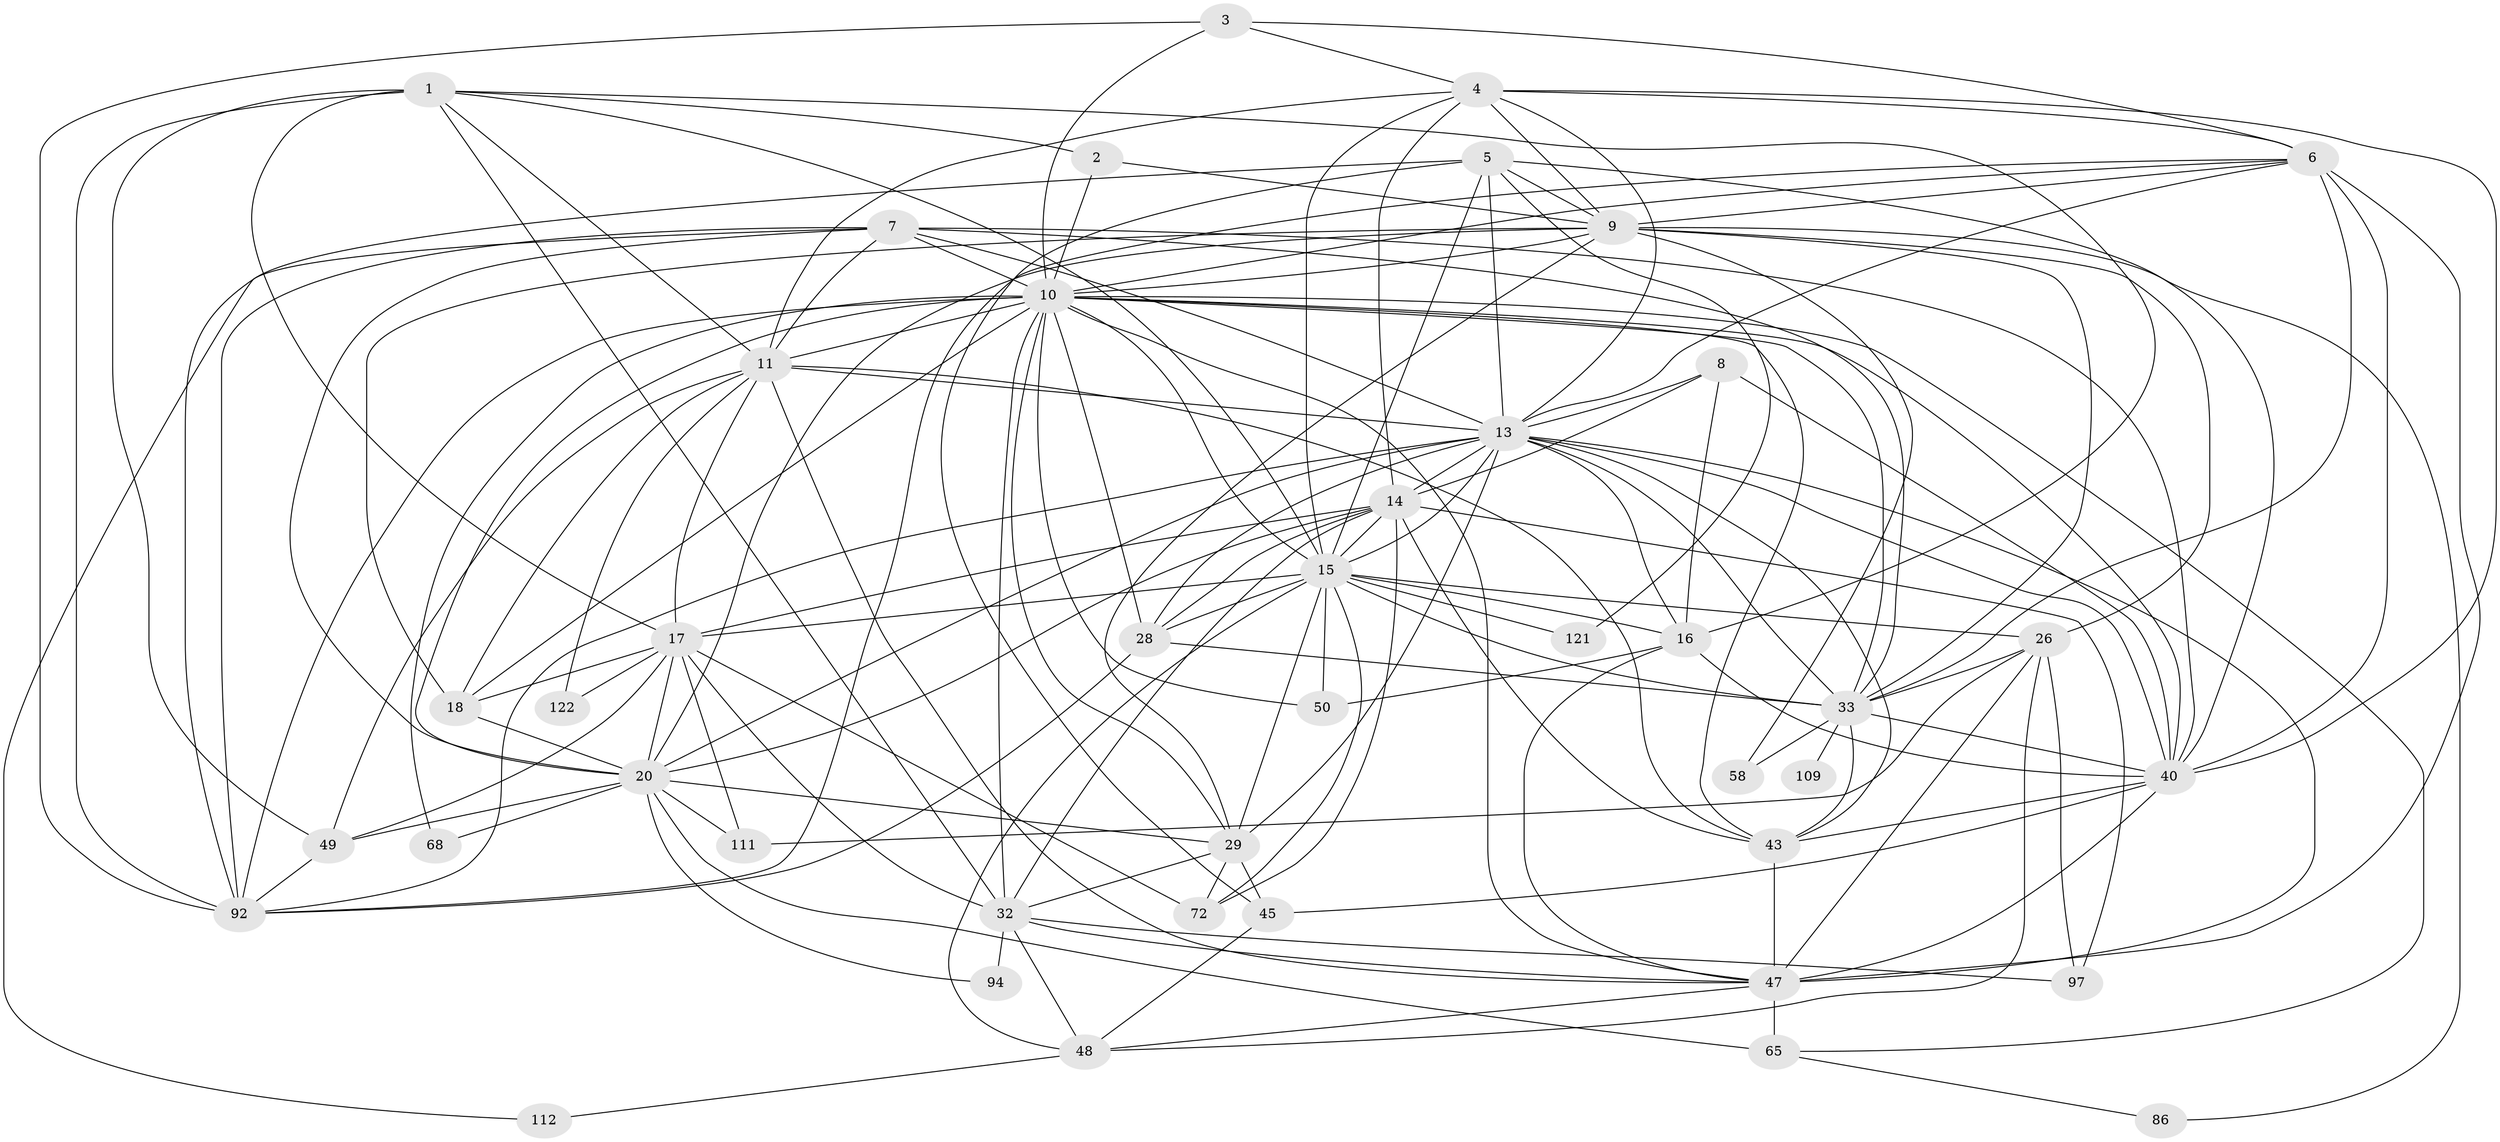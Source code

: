 // original degree distribution, {4: 0.20454545454545456, 3: 0.2878787878787879, 2: 0.1590909090909091, 6: 0.11363636363636363, 5: 0.17424242424242425, 8: 0.022727272727272728, 7: 0.03787878787878788}
// Generated by graph-tools (version 1.1) at 2025/18/03/04/25 18:18:38]
// undirected, 43 vertices, 151 edges
graph export_dot {
graph [start="1"]
  node [color=gray90,style=filled];
  1 [super="+19"];
  2;
  3;
  4 [super="+132+30"];
  5 [super="+61+52+96"];
  6 [super="+39+46+101"];
  7 [super="+128+57+73"];
  8;
  9 [super="+23+70+12"];
  10 [super="+21+51+31"];
  11 [super="+38+34+59"];
  13 [super="+76+104+24"];
  14 [super="+35"];
  15 [super="+71+93+25"];
  16 [super="+98+55"];
  17 [super="+113+54"];
  18 [super="+108+90"];
  20 [super="+36+78+22"];
  26 [super="+87+27"];
  28 [super="+77+74"];
  29 [super="+88+44"];
  32 [super="+42"];
  33 [super="+66"];
  40 [super="+53"];
  43 [super="+118"];
  45;
  47 [super="+60+117+75"];
  48 [super="+125+95"];
  49 [super="+81"];
  50;
  58;
  65 [super="+126"];
  68;
  72 [super="+124"];
  86;
  92 [super="+115+123+127"];
  94;
  97;
  109;
  111;
  112;
  121;
  122;
  1 -- 17;
  1 -- 32;
  1 -- 11;
  1 -- 16;
  1 -- 2;
  1 -- 49;
  1 -- 15;
  1 -- 92;
  2 -- 10;
  2 -- 9;
  3 -- 6;
  3 -- 10;
  3 -- 4;
  3 -- 92;
  4 -- 15;
  4 -- 6;
  4 -- 9;
  4 -- 13;
  4 -- 11;
  4 -- 14;
  4 -- 40;
  5 -- 13 [weight=2];
  5 -- 40;
  5 -- 121;
  5 -- 45;
  5 -- 9;
  5 -- 92;
  5 -- 15;
  6 -- 33;
  6 -- 47;
  6 -- 40 [weight=2];
  6 -- 13;
  6 -- 9;
  6 -- 92;
  6 -- 10;
  7 -- 112;
  7 -- 20;
  7 -- 10;
  7 -- 92 [weight=2];
  7 -- 11;
  7 -- 33;
  7 -- 13 [weight=2];
  7 -- 40;
  8 -- 16;
  8 -- 14;
  8 -- 13;
  8 -- 40;
  9 -- 58;
  9 -- 10;
  9 -- 18 [weight=2];
  9 -- 20;
  9 -- 86;
  9 -- 26;
  9 -- 33;
  9 -- 29;
  10 -- 15;
  10 -- 32;
  10 -- 33;
  10 -- 65;
  10 -- 68;
  10 -- 43;
  10 -- 11;
  10 -- 47;
  10 -- 50;
  10 -- 20;
  10 -- 28;
  10 -- 18;
  10 -- 92;
  10 -- 40;
  10 -- 29;
  11 -- 43;
  11 -- 47;
  11 -- 17;
  11 -- 49;
  11 -- 122;
  11 -- 13;
  11 -- 18;
  13 -- 47;
  13 -- 43;
  13 -- 20;
  13 -- 92;
  13 -- 29;
  13 -- 40;
  13 -- 33;
  13 -- 14;
  13 -- 15;
  13 -- 16;
  13 -- 28;
  14 -- 32;
  14 -- 97;
  14 -- 72;
  14 -- 43;
  14 -- 15;
  14 -- 17;
  14 -- 20;
  14 -- 28 [weight=2];
  15 -- 17;
  15 -- 72;
  15 -- 28 [weight=2];
  15 -- 48 [weight=2];
  15 -- 16;
  15 -- 50;
  15 -- 121;
  15 -- 26;
  15 -- 33;
  15 -- 29 [weight=2];
  16 -- 50;
  16 -- 47;
  16 -- 40;
  17 -- 122;
  17 -- 20;
  17 -- 72;
  17 -- 111;
  17 -- 32 [weight=2];
  17 -- 18;
  17 -- 49;
  18 -- 20 [weight=2];
  20 -- 68;
  20 -- 65 [weight=2];
  20 -- 111;
  20 -- 29;
  20 -- 49;
  20 -- 94;
  26 -- 47 [weight=2];
  26 -- 48;
  26 -- 97;
  26 -- 111;
  26 -- 33;
  28 -- 33;
  28 -- 92;
  29 -- 72;
  29 -- 32;
  29 -- 45;
  32 -- 48;
  32 -- 97;
  32 -- 47;
  32 -- 94;
  33 -- 58;
  33 -- 43;
  33 -- 109 [weight=2];
  33 -- 40;
  40 -- 43;
  40 -- 45;
  40 -- 47;
  43 -- 47;
  45 -- 48;
  47 -- 65;
  47 -- 48;
  48 -- 112;
  49 -- 92;
  65 -- 86;
}
